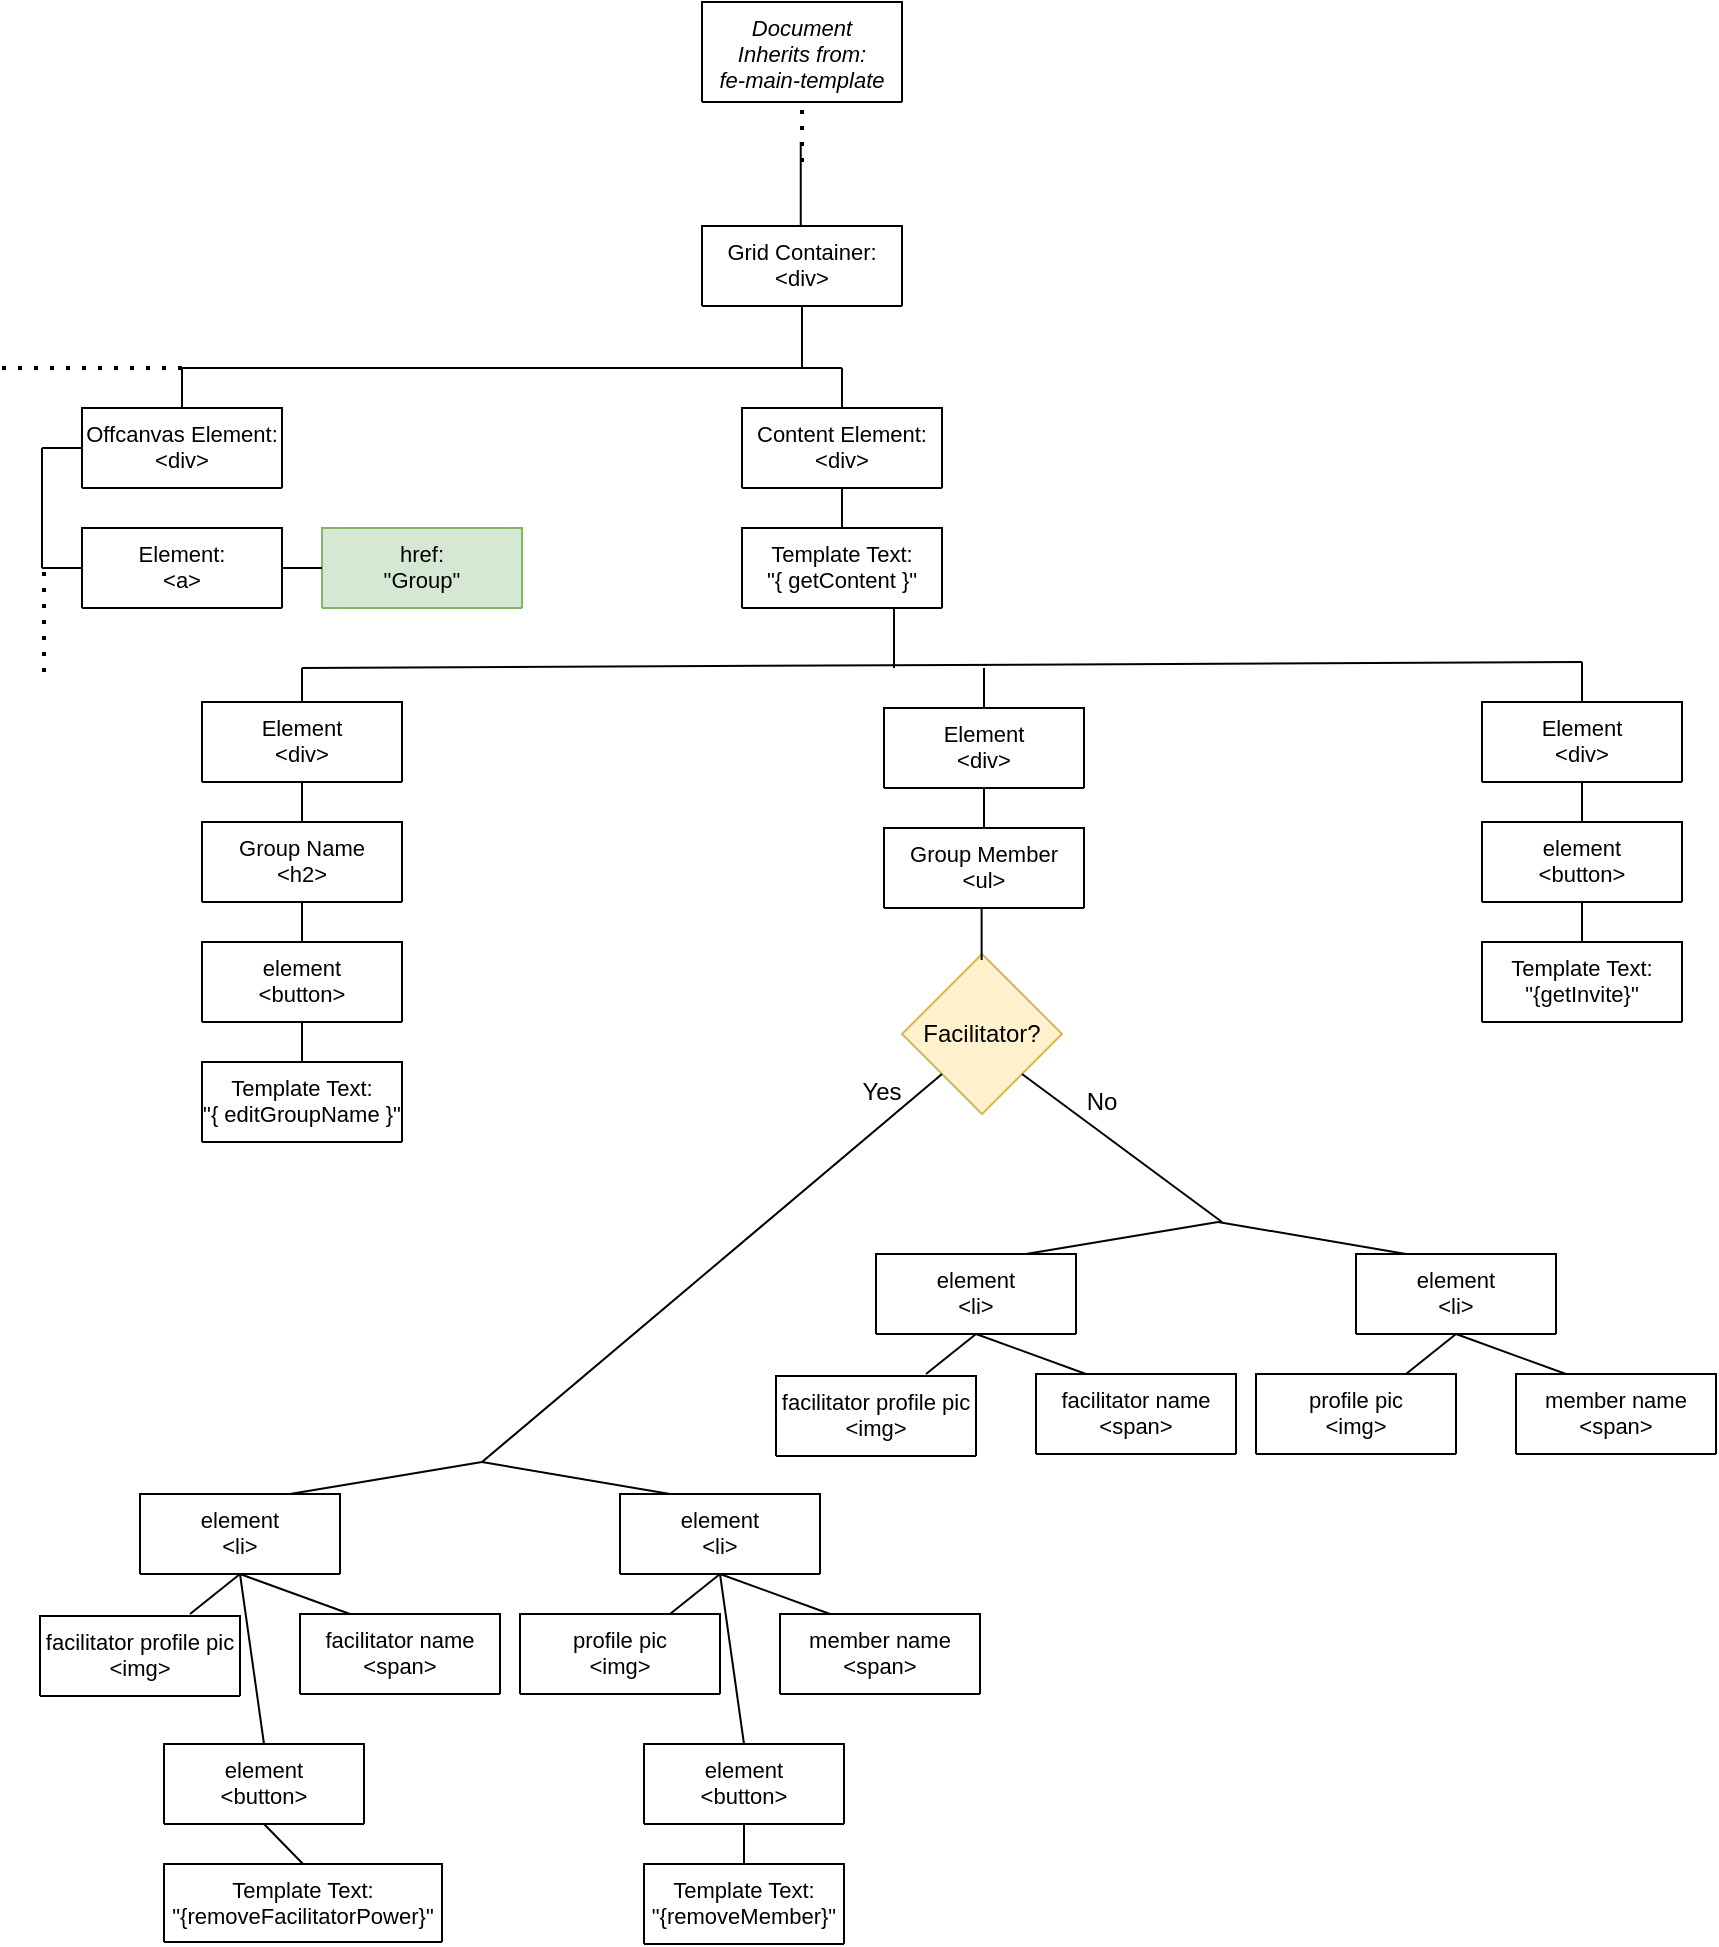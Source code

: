 <mxfile version="23.1.1" type="github">
  <diagram name="Page-1" id="CcI5qfxgECZwyDfbKBaG">
    <mxGraphModel dx="1777" dy="641" grid="1" gridSize="10" guides="1" tooltips="1" connect="1" arrows="1" fold="1" page="1" pageScale="1" pageWidth="850" pageHeight="1100" math="0" shadow="0">
      <root>
        <mxCell id="0" />
        <mxCell id="1" parent="0" />
        <mxCell id="d4VZksIFXC954R5tcxus-1" value="Document&#xa;Inherits from:&#xa;fe-main-template&#xa;" style="swimlane;fontStyle=2;align=center;verticalAlign=top;childLayout=stackLayout;horizontal=1;startSize=50;horizontalStack=0;resizeParent=1;resizeLast=0;collapsible=1;marginBottom=0;rounded=0;shadow=0;strokeWidth=1;fontSize=11;" parent="1" vertex="1">
          <mxGeometry x="340" width="100" height="50" as="geometry">
            <mxRectangle x="360" y="20" width="160" height="26" as="alternateBounds" />
          </mxGeometry>
        </mxCell>
        <mxCell id="d4VZksIFXC954R5tcxus-2" value="" style="endArrow=none;dashed=1;html=1;dashPattern=1 3;strokeWidth=2;rounded=0;entryX=0.5;entryY=1;entryDx=0;entryDy=0;" parent="1" edge="1">
          <mxGeometry width="50" height="50" relative="1" as="geometry">
            <mxPoint x="390" y="80" as="sourcePoint" />
            <mxPoint x="390" y="50" as="targetPoint" />
            <Array as="points">
              <mxPoint x="390" y="80" />
            </Array>
          </mxGeometry>
        </mxCell>
        <mxCell id="d4VZksIFXC954R5tcxus-4" value="" style="endArrow=none;html=1;rounded=0;exitX=0.5;exitY=0;exitDx=0;exitDy=0;" parent="1" edge="1">
          <mxGeometry width="50" height="50" relative="1" as="geometry">
            <mxPoint x="389.38" y="112" as="sourcePoint" />
            <mxPoint x="389.38" y="70" as="targetPoint" />
          </mxGeometry>
        </mxCell>
        <mxCell id="d4VZksIFXC954R5tcxus-7" value="Offcanvas Element:&#xa;&lt;div&gt;&#xa;" style="swimlane;fontStyle=0;align=center;verticalAlign=top;childLayout=stackLayout;horizontal=1;startSize=50;horizontalStack=0;resizeParent=1;resizeLast=0;collapsible=1;marginBottom=0;rounded=0;shadow=0;strokeWidth=1;fontSize=11;" parent="1" vertex="1">
          <mxGeometry x="30" y="203" width="100" height="40" as="geometry">
            <mxRectangle x="130" y="380" width="160" height="26" as="alternateBounds" />
          </mxGeometry>
        </mxCell>
        <mxCell id="d4VZksIFXC954R5tcxus-8" value="Grid Container:&#xa;&lt;div&gt;&#xa;" style="swimlane;fontStyle=0;align=center;verticalAlign=top;childLayout=stackLayout;horizontal=1;startSize=50;horizontalStack=0;resizeParent=1;resizeLast=0;collapsible=1;marginBottom=0;rounded=0;shadow=0;strokeWidth=1;fontSize=11;" parent="1" vertex="1">
          <mxGeometry x="340" y="112" width="100" height="40" as="geometry">
            <mxRectangle x="130" y="380" width="160" height="26" as="alternateBounds" />
          </mxGeometry>
        </mxCell>
        <mxCell id="d4VZksIFXC954R5tcxus-9" value="Element:&#xa;&lt;a&gt;&#xa;" style="swimlane;fontStyle=0;align=center;verticalAlign=top;childLayout=stackLayout;horizontal=1;startSize=50;horizontalStack=0;resizeParent=1;resizeLast=0;collapsible=1;marginBottom=0;rounded=0;shadow=0;strokeWidth=1;fontSize=11;" parent="1" vertex="1">
          <mxGeometry x="30" y="263" width="100" height="40" as="geometry">
            <mxRectangle x="130" y="380" width="160" height="26" as="alternateBounds" />
          </mxGeometry>
        </mxCell>
        <mxCell id="d4VZksIFXC954R5tcxus-10" value="" style="endArrow=none;html=1;rounded=0;entryX=0.5;entryY=1;entryDx=0;entryDy=0;" parent="1" target="d4VZksIFXC954R5tcxus-8" edge="1">
          <mxGeometry width="50" height="50" relative="1" as="geometry">
            <mxPoint x="390" y="183" as="sourcePoint" />
            <mxPoint x="410" y="253" as="targetPoint" />
          </mxGeometry>
        </mxCell>
        <mxCell id="d4VZksIFXC954R5tcxus-11" value="" style="endArrow=none;html=1;rounded=0;exitX=0.5;exitY=0;exitDx=0;exitDy=0;" parent="1" source="d4VZksIFXC954R5tcxus-7" edge="1">
          <mxGeometry width="50" height="50" relative="1" as="geometry">
            <mxPoint x="150" y="303" as="sourcePoint" />
            <mxPoint x="80" y="183" as="targetPoint" />
          </mxGeometry>
        </mxCell>
        <mxCell id="d4VZksIFXC954R5tcxus-12" value="" style="endArrow=none;html=1;rounded=0;entryX=0;entryY=0.5;entryDx=0;entryDy=0;" parent="1" target="d4VZksIFXC954R5tcxus-7" edge="1">
          <mxGeometry width="50" height="50" relative="1" as="geometry">
            <mxPoint x="10" y="223" as="sourcePoint" />
            <mxPoint x="200" y="253" as="targetPoint" />
          </mxGeometry>
        </mxCell>
        <mxCell id="d4VZksIFXC954R5tcxus-13" value="" style="endArrow=none;html=1;rounded=0;entryX=0;entryY=0.5;entryDx=0;entryDy=0;" parent="1" target="d4VZksIFXC954R5tcxus-9" edge="1">
          <mxGeometry width="50" height="50" relative="1" as="geometry">
            <mxPoint x="10" y="283" as="sourcePoint" />
            <mxPoint x="200" y="253" as="targetPoint" />
          </mxGeometry>
        </mxCell>
        <mxCell id="d4VZksIFXC954R5tcxus-14" value="href:&#xa;&quot;Group&quot;&#xa;" style="swimlane;fontStyle=0;align=center;verticalAlign=top;childLayout=stackLayout;horizontal=1;startSize=50;horizontalStack=0;resizeParent=1;resizeLast=0;collapsible=1;marginBottom=0;rounded=0;shadow=0;strokeWidth=1;fontSize=11;fillColor=#d5e8d4;strokeColor=#82b366;" parent="1" vertex="1">
          <mxGeometry x="150" y="263" width="100" height="40" as="geometry">
            <mxRectangle x="130" y="380" width="160" height="26" as="alternateBounds" />
          </mxGeometry>
        </mxCell>
        <mxCell id="d4VZksIFXC954R5tcxus-15" value="" style="endArrow=none;html=1;rounded=0;entryX=0;entryY=0.5;entryDx=0;entryDy=0;exitX=1;exitY=0.5;exitDx=0;exitDy=0;" parent="1" source="d4VZksIFXC954R5tcxus-9" target="d4VZksIFXC954R5tcxus-14" edge="1">
          <mxGeometry width="50" height="50" relative="1" as="geometry">
            <mxPoint x="150" y="303" as="sourcePoint" />
            <mxPoint x="200" y="253" as="targetPoint" />
          </mxGeometry>
        </mxCell>
        <mxCell id="d4VZksIFXC954R5tcxus-16" value="Content Element:&#xa;&lt;div&gt;&#xa;" style="swimlane;fontStyle=0;align=center;verticalAlign=top;childLayout=stackLayout;horizontal=1;startSize=50;horizontalStack=0;resizeParent=1;resizeLast=0;collapsible=1;marginBottom=0;rounded=0;shadow=0;strokeWidth=1;fontSize=11;" parent="1" vertex="1">
          <mxGeometry x="360" y="203" width="100" height="40" as="geometry">
            <mxRectangle x="130" y="380" width="160" height="26" as="alternateBounds" />
          </mxGeometry>
        </mxCell>
        <mxCell id="d4VZksIFXC954R5tcxus-17" value="" style="endArrow=none;html=1;rounded=0;exitX=0.5;exitY=0;exitDx=0;exitDy=0;" parent="1" source="d4VZksIFXC954R5tcxus-16" edge="1">
          <mxGeometry width="50" height="50" relative="1" as="geometry">
            <mxPoint x="200" y="303" as="sourcePoint" />
            <mxPoint x="410" y="183" as="targetPoint" />
          </mxGeometry>
        </mxCell>
        <mxCell id="d4VZksIFXC954R5tcxus-18" value="Template Text:&#xa;&quot;{ getContent }&quot;&#xa;" style="swimlane;fontStyle=0;align=center;verticalAlign=top;childLayout=stackLayout;horizontal=1;startSize=50;horizontalStack=0;resizeParent=1;resizeLast=0;collapsible=1;marginBottom=0;rounded=0;shadow=0;strokeWidth=1;fontSize=11;" parent="1" vertex="1">
          <mxGeometry x="360" y="263" width="100" height="40" as="geometry">
            <mxRectangle x="130" y="380" width="160" height="26" as="alternateBounds" />
          </mxGeometry>
        </mxCell>
        <mxCell id="d4VZksIFXC954R5tcxus-19" value="" style="endArrow=none;html=1;rounded=0;entryX=0.5;entryY=1;entryDx=0;entryDy=0;exitX=0.5;exitY=0;exitDx=0;exitDy=0;" parent="1" source="d4VZksIFXC954R5tcxus-18" target="d4VZksIFXC954R5tcxus-16" edge="1">
          <mxGeometry width="50" height="50" relative="1" as="geometry">
            <mxPoint x="200" y="303" as="sourcePoint" />
            <mxPoint x="250" y="253" as="targetPoint" />
          </mxGeometry>
        </mxCell>
        <mxCell id="d4VZksIFXC954R5tcxus-20" value="" style="endArrow=none;html=1;rounded=0;" parent="1" edge="1">
          <mxGeometry width="50" height="50" relative="1" as="geometry">
            <mxPoint x="80" y="183" as="sourcePoint" />
            <mxPoint x="410" y="183" as="targetPoint" />
          </mxGeometry>
        </mxCell>
        <mxCell id="d4VZksIFXC954R5tcxus-21" value="" style="endArrow=none;html=1;rounded=0;" parent="1" edge="1">
          <mxGeometry width="50" height="50" relative="1" as="geometry">
            <mxPoint x="10" y="283" as="sourcePoint" />
            <mxPoint x="10" y="223" as="targetPoint" />
          </mxGeometry>
        </mxCell>
        <mxCell id="d4VZksIFXC954R5tcxus-22" value="" style="endArrow=none;dashed=1;html=1;dashPattern=1 3;strokeWidth=2;rounded=0;" parent="1" edge="1">
          <mxGeometry width="50" height="50" relative="1" as="geometry">
            <mxPoint x="-10" y="183" as="sourcePoint" />
            <mxPoint x="80" y="183" as="targetPoint" />
          </mxGeometry>
        </mxCell>
        <mxCell id="d4VZksIFXC954R5tcxus-24" value="" style="endArrow=none;html=1;rounded=0;entryX=0.5;entryY=1;entryDx=0;entryDy=0;" parent="1" edge="1">
          <mxGeometry width="50" height="50" relative="1" as="geometry">
            <mxPoint x="436" y="333" as="sourcePoint" />
            <mxPoint x="436" y="303" as="targetPoint" />
          </mxGeometry>
        </mxCell>
        <mxCell id="d4VZksIFXC954R5tcxus-25" value="" style="endArrow=none;html=1;rounded=0;" parent="1" edge="1">
          <mxGeometry width="50" height="50" relative="1" as="geometry">
            <mxPoint x="140" y="333" as="sourcePoint" />
            <mxPoint x="780" y="330" as="targetPoint" />
          </mxGeometry>
        </mxCell>
        <mxCell id="d4VZksIFXC954R5tcxus-26" value="" style="endArrow=none;html=1;rounded=0;exitX=0.5;exitY=0;exitDx=0;exitDy=0;" parent="1" edge="1">
          <mxGeometry width="50" height="50" relative="1" as="geometry">
            <mxPoint x="481" y="353" as="sourcePoint" />
            <mxPoint x="481" y="333" as="targetPoint" />
          </mxGeometry>
        </mxCell>
        <mxCell id="d4VZksIFXC954R5tcxus-27" value="" style="endArrow=none;html=1;rounded=0;entryX=0.5;entryY=0;entryDx=0;entryDy=0;" parent="1" edge="1">
          <mxGeometry width="50" height="50" relative="1" as="geometry">
            <mxPoint x="140" y="333" as="sourcePoint" />
            <mxPoint x="140" y="353" as="targetPoint" />
          </mxGeometry>
        </mxCell>
        <mxCell id="d4VZksIFXC954R5tcxus-29" value="" style="endArrow=none;dashed=1;html=1;dashPattern=1 3;strokeWidth=2;rounded=0;" parent="1" edge="1">
          <mxGeometry width="50" height="50" relative="1" as="geometry">
            <mxPoint x="11" y="335" as="sourcePoint" />
            <mxPoint x="11" y="284" as="targetPoint" />
          </mxGeometry>
        </mxCell>
        <mxCell id="d4VZksIFXC954R5tcxus-30" value="Element&#xa;&lt;div&gt;&#xa;" style="swimlane;fontStyle=0;align=center;verticalAlign=top;childLayout=stackLayout;horizontal=1;startSize=50;horizontalStack=0;resizeParent=1;resizeLast=0;collapsible=1;marginBottom=0;rounded=0;shadow=0;strokeWidth=1;fontSize=11;" parent="1" vertex="1">
          <mxGeometry x="90" y="350" width="100" height="40" as="geometry">
            <mxRectangle x="130" y="380" width="160" height="26" as="alternateBounds" />
          </mxGeometry>
        </mxCell>
        <mxCell id="d4VZksIFXC954R5tcxus-31" value="Group Name&#xa;&lt;h2&gt;" style="swimlane;fontStyle=0;align=center;verticalAlign=top;childLayout=stackLayout;horizontal=1;startSize=50;horizontalStack=0;resizeParent=1;resizeLast=0;collapsible=1;marginBottom=0;rounded=0;shadow=0;strokeWidth=1;fontSize=11;" parent="1" vertex="1">
          <mxGeometry x="90" y="410" width="100" height="40" as="geometry">
            <mxRectangle x="130" y="380" width="160" height="26" as="alternateBounds" />
          </mxGeometry>
        </mxCell>
        <mxCell id="d4VZksIFXC954R5tcxus-32" value="" style="endArrow=none;html=1;rounded=0;entryX=0.5;entryY=1;entryDx=0;entryDy=0;exitX=0.5;exitY=0;exitDx=0;exitDy=0;" parent="1" source="d4VZksIFXC954R5tcxus-31" target="d4VZksIFXC954R5tcxus-30" edge="1">
          <mxGeometry width="50" height="50" relative="1" as="geometry">
            <mxPoint x="-50" y="390" as="sourcePoint" />
            <mxPoint y="340" as="targetPoint" />
          </mxGeometry>
        </mxCell>
        <mxCell id="d4VZksIFXC954R5tcxus-33" value="element&#xa;&lt;button&gt;" style="swimlane;fontStyle=0;align=center;verticalAlign=top;childLayout=stackLayout;horizontal=1;startSize=50;horizontalStack=0;resizeParent=1;resizeLast=0;collapsible=1;marginBottom=0;rounded=0;shadow=0;strokeWidth=1;fontSize=11;" parent="1" vertex="1">
          <mxGeometry x="90" y="470" width="100" height="40" as="geometry">
            <mxRectangle x="130" y="380" width="160" height="26" as="alternateBounds" />
          </mxGeometry>
        </mxCell>
        <mxCell id="d4VZksIFXC954R5tcxus-34" value="" style="endArrow=none;html=1;rounded=0;entryX=0.5;entryY=1;entryDx=0;entryDy=0;exitX=0.5;exitY=0;exitDx=0;exitDy=0;" parent="1" source="d4VZksIFXC954R5tcxus-33" target="d4VZksIFXC954R5tcxus-31" edge="1">
          <mxGeometry width="50" height="50" relative="1" as="geometry">
            <mxPoint y="390" as="sourcePoint" />
            <mxPoint x="50" y="340" as="targetPoint" />
          </mxGeometry>
        </mxCell>
        <mxCell id="d4VZksIFXC954R5tcxus-36" value="Template Text:&#xa;&quot;{ editGroupName }&quot;&#xa;" style="swimlane;fontStyle=0;align=center;verticalAlign=top;childLayout=stackLayout;horizontal=1;startSize=50;horizontalStack=0;resizeParent=1;resizeLast=0;collapsible=1;marginBottom=0;rounded=0;shadow=0;strokeWidth=1;fontSize=11;" parent="1" vertex="1">
          <mxGeometry x="90" y="530" width="100" height="40" as="geometry">
            <mxRectangle x="130" y="380" width="160" height="26" as="alternateBounds" />
          </mxGeometry>
        </mxCell>
        <mxCell id="d4VZksIFXC954R5tcxus-37" value="" style="endArrow=none;html=1;rounded=0;entryX=0.5;entryY=1;entryDx=0;entryDy=0;exitX=0.5;exitY=0;exitDx=0;exitDy=0;" parent="1" source="d4VZksIFXC954R5tcxus-36" edge="1">
          <mxGeometry width="50" height="50" relative="1" as="geometry">
            <mxPoint y="450" as="sourcePoint" />
            <mxPoint x="140" y="510" as="targetPoint" />
          </mxGeometry>
        </mxCell>
        <mxCell id="d4VZksIFXC954R5tcxus-38" value="Element&#xa;&lt;div&gt;&#xa;" style="swimlane;fontStyle=0;align=center;verticalAlign=top;childLayout=stackLayout;horizontal=1;startSize=50;horizontalStack=0;resizeParent=1;resizeLast=0;collapsible=1;marginBottom=0;rounded=0;shadow=0;strokeWidth=1;fontSize=11;" parent="1" vertex="1">
          <mxGeometry x="431" y="353" width="100" height="40" as="geometry">
            <mxRectangle x="130" y="380" width="160" height="26" as="alternateBounds" />
          </mxGeometry>
        </mxCell>
        <mxCell id="d4VZksIFXC954R5tcxus-39" value="Group Member&#xa;&lt;ul&gt;" style="swimlane;fontStyle=0;align=center;verticalAlign=top;childLayout=stackLayout;horizontal=1;startSize=50;horizontalStack=0;resizeParent=1;resizeLast=0;collapsible=1;marginBottom=0;rounded=0;shadow=0;strokeWidth=1;fontSize=11;" parent="1" vertex="1">
          <mxGeometry x="431" y="413" width="100" height="40" as="geometry">
            <mxRectangle x="130" y="380" width="160" height="26" as="alternateBounds" />
          </mxGeometry>
        </mxCell>
        <mxCell id="d4VZksIFXC954R5tcxus-40" value="" style="endArrow=none;html=1;rounded=0;entryX=0.5;entryY=1;entryDx=0;entryDy=0;exitX=0.5;exitY=0;exitDx=0;exitDy=0;" parent="1" source="d4VZksIFXC954R5tcxus-39" target="d4VZksIFXC954R5tcxus-38" edge="1">
          <mxGeometry width="50" height="50" relative="1" as="geometry">
            <mxPoint x="291" y="393" as="sourcePoint" />
            <mxPoint x="341" y="343" as="targetPoint" />
          </mxGeometry>
        </mxCell>
        <mxCell id="d4VZksIFXC954R5tcxus-41" value="element&#xa;&lt;li&gt;" style="swimlane;fontStyle=0;align=center;verticalAlign=top;childLayout=stackLayout;horizontal=1;startSize=50;horizontalStack=0;resizeParent=1;resizeLast=0;collapsible=1;marginBottom=0;rounded=0;shadow=0;strokeWidth=1;fontSize=11;" parent="1" vertex="1">
          <mxGeometry x="667" y="626" width="100" height="40" as="geometry">
            <mxRectangle x="130" y="380" width="160" height="26" as="alternateBounds" />
          </mxGeometry>
        </mxCell>
        <mxCell id="d4VZksIFXC954R5tcxus-42" value="" style="endArrow=none;html=1;rounded=0;entryX=0.5;entryY=1;entryDx=0;entryDy=0;exitX=0.25;exitY=0;exitDx=0;exitDy=0;" parent="1" source="d4VZksIFXC954R5tcxus-41" edge="1">
          <mxGeometry width="50" height="50" relative="1" as="geometry">
            <mxPoint x="488" y="550" as="sourcePoint" />
            <mxPoint x="598" y="610" as="targetPoint" />
          </mxGeometry>
        </mxCell>
        <mxCell id="d4VZksIFXC954R5tcxus-43" value="member name&#xa;&lt;span&gt;" style="swimlane;fontStyle=0;align=center;verticalAlign=top;childLayout=stackLayout;horizontal=1;startSize=50;horizontalStack=0;resizeParent=1;resizeLast=0;collapsible=1;marginBottom=0;rounded=0;shadow=0;strokeWidth=1;fontSize=11;" parent="1" vertex="1">
          <mxGeometry x="747" y="686" width="100" height="40" as="geometry">
            <mxRectangle x="130" y="380" width="160" height="26" as="alternateBounds" />
          </mxGeometry>
        </mxCell>
        <mxCell id="d4VZksIFXC954R5tcxus-44" value="" style="endArrow=none;html=1;rounded=0;entryX=0.5;entryY=1;entryDx=0;entryDy=0;exitX=0.25;exitY=0;exitDx=0;exitDy=0;" parent="1" source="d4VZksIFXC954R5tcxus-43" target="d4VZksIFXC954R5tcxus-41" edge="1">
          <mxGeometry width="50" height="50" relative="1" as="geometry">
            <mxPoint x="488" y="609" as="sourcePoint" />
            <mxPoint x="628" y="669" as="targetPoint" />
          </mxGeometry>
        </mxCell>
        <mxCell id="d4VZksIFXC954R5tcxus-45" value="profile pic&#xa;&lt;img&gt;" style="swimlane;fontStyle=0;align=center;verticalAlign=top;childLayout=stackLayout;horizontal=1;startSize=50;horizontalStack=0;resizeParent=1;resizeLast=0;collapsible=1;marginBottom=0;rounded=0;shadow=0;strokeWidth=1;fontSize=11;" parent="1" vertex="1">
          <mxGeometry x="617" y="686" width="100" height="40" as="geometry">
            <mxRectangle x="130" y="380" width="160" height="26" as="alternateBounds" />
          </mxGeometry>
        </mxCell>
        <mxCell id="d4VZksIFXC954R5tcxus-46" value="" style="endArrow=none;html=1;rounded=0;entryX=0.5;entryY=1;entryDx=0;entryDy=0;exitX=0.75;exitY=0;exitDx=0;exitDy=0;" parent="1" source="d4VZksIFXC954R5tcxus-45" target="d4VZksIFXC954R5tcxus-41" edge="1">
          <mxGeometry width="50" height="50" relative="1" as="geometry">
            <mxPoint x="599" y="683" as="sourcePoint" />
            <mxPoint x="535" y="666" as="targetPoint" />
          </mxGeometry>
        </mxCell>
        <mxCell id="d4VZksIFXC954R5tcxus-47" value="element&#xa;&lt;li&gt;" style="swimlane;fontStyle=0;align=center;verticalAlign=top;childLayout=stackLayout;horizontal=1;startSize=50;horizontalStack=0;resizeParent=1;resizeLast=0;collapsible=1;marginBottom=0;rounded=0;shadow=0;strokeWidth=1;fontSize=11;" parent="1" vertex="1">
          <mxGeometry x="427" y="626" width="100" height="40" as="geometry">
            <mxRectangle x="130" y="380" width="160" height="26" as="alternateBounds" />
          </mxGeometry>
        </mxCell>
        <mxCell id="d4VZksIFXC954R5tcxus-48" value="facilitator name&#xa;&lt;span&gt;" style="swimlane;fontStyle=0;align=center;verticalAlign=top;childLayout=stackLayout;horizontal=1;startSize=50;horizontalStack=0;resizeParent=1;resizeLast=0;collapsible=1;marginBottom=0;rounded=0;shadow=0;strokeWidth=1;fontSize=11;" parent="1" vertex="1">
          <mxGeometry x="507" y="686" width="100" height="40" as="geometry">
            <mxRectangle x="130" y="380" width="160" height="26" as="alternateBounds" />
          </mxGeometry>
        </mxCell>
        <mxCell id="d4VZksIFXC954R5tcxus-49" value="" style="endArrow=none;html=1;rounded=0;entryX=0.5;entryY=1;entryDx=0;entryDy=0;exitX=0.25;exitY=0;exitDx=0;exitDy=0;" parent="1" source="d4VZksIFXC954R5tcxus-48" target="d4VZksIFXC954R5tcxus-47" edge="1">
          <mxGeometry width="50" height="50" relative="1" as="geometry">
            <mxPoint x="248" y="609" as="sourcePoint" />
            <mxPoint x="388" y="669" as="targetPoint" />
          </mxGeometry>
        </mxCell>
        <mxCell id="d4VZksIFXC954R5tcxus-50" value="facilitator profile pic&#xa;&lt;img&gt;" style="swimlane;fontStyle=0;align=center;verticalAlign=top;childLayout=stackLayout;horizontal=1;startSize=50;horizontalStack=0;resizeParent=1;resizeLast=0;collapsible=1;marginBottom=0;rounded=0;shadow=0;strokeWidth=1;fontSize=11;" parent="1" vertex="1">
          <mxGeometry x="377" y="687" width="100" height="40" as="geometry">
            <mxRectangle x="130" y="380" width="160" height="26" as="alternateBounds" />
          </mxGeometry>
        </mxCell>
        <mxCell id="d4VZksIFXC954R5tcxus-51" value="" style="endArrow=none;html=1;rounded=0;entryX=0.5;entryY=1;entryDx=0;entryDy=0;exitX=0.75;exitY=0;exitDx=0;exitDy=0;" parent="1" target="d4VZksIFXC954R5tcxus-47" edge="1">
          <mxGeometry width="50" height="50" relative="1" as="geometry">
            <mxPoint x="452" y="686" as="sourcePoint" />
            <mxPoint x="295" y="666" as="targetPoint" />
          </mxGeometry>
        </mxCell>
        <mxCell id="d4VZksIFXC954R5tcxus-52" value="" style="endArrow=none;html=1;rounded=0;entryX=0.5;entryY=1;entryDx=0;entryDy=0;exitX=0.75;exitY=0;exitDx=0;exitDy=0;" parent="1" source="d4VZksIFXC954R5tcxus-47" edge="1">
          <mxGeometry width="50" height="50" relative="1" as="geometry">
            <mxPoint x="509" y="610" as="sourcePoint" />
            <mxPoint x="598" y="610" as="targetPoint" />
          </mxGeometry>
        </mxCell>
        <mxCell id="d4VZksIFXC954R5tcxus-53" value="Element&#xa;&lt;div&gt;" style="swimlane;fontStyle=0;align=center;verticalAlign=top;childLayout=stackLayout;horizontal=1;startSize=50;horizontalStack=0;resizeParent=1;resizeLast=0;collapsible=1;marginBottom=0;rounded=0;shadow=0;strokeWidth=1;fontSize=11;" parent="1" vertex="1">
          <mxGeometry x="730" y="350" width="100" height="40" as="geometry">
            <mxRectangle x="130" y="380" width="160" height="26" as="alternateBounds" />
          </mxGeometry>
        </mxCell>
        <mxCell id="d4VZksIFXC954R5tcxus-54" value="" style="endArrow=none;html=1;rounded=0;entryX=0.5;entryY=1;entryDx=0;entryDy=0;exitX=0.5;exitY=0;exitDx=0;exitDy=0;" parent="1" source="d4VZksIFXC954R5tcxus-53" edge="1">
          <mxGeometry width="50" height="50" relative="1" as="geometry">
            <mxPoint x="590" y="330" as="sourcePoint" />
            <mxPoint x="780" y="330" as="targetPoint" />
          </mxGeometry>
        </mxCell>
        <mxCell id="d4VZksIFXC954R5tcxus-55" value="element&#xa;&lt;button&gt;" style="swimlane;fontStyle=0;align=center;verticalAlign=top;childLayout=stackLayout;horizontal=1;startSize=50;horizontalStack=0;resizeParent=1;resizeLast=0;collapsible=1;marginBottom=0;rounded=0;shadow=0;strokeWidth=1;fontSize=11;" parent="1" vertex="1">
          <mxGeometry x="730" y="410" width="100" height="40" as="geometry">
            <mxRectangle x="130" y="380" width="160" height="26" as="alternateBounds" />
          </mxGeometry>
        </mxCell>
        <mxCell id="d4VZksIFXC954R5tcxus-56" value="" style="endArrow=none;html=1;rounded=0;entryX=0.5;entryY=1;entryDx=0;entryDy=0;exitX=0.5;exitY=0;exitDx=0;exitDy=0;" parent="1" source="d4VZksIFXC954R5tcxus-55" target="d4VZksIFXC954R5tcxus-53" edge="1">
          <mxGeometry width="50" height="50" relative="1" as="geometry">
            <mxPoint x="640" y="330" as="sourcePoint" />
            <mxPoint x="690" y="280" as="targetPoint" />
          </mxGeometry>
        </mxCell>
        <mxCell id="d4VZksIFXC954R5tcxus-57" value="Template Text:&#xa;&quot;{getInvite}&quot;&#xa;" style="swimlane;fontStyle=0;align=center;verticalAlign=top;childLayout=stackLayout;horizontal=1;startSize=50;horizontalStack=0;resizeParent=1;resizeLast=0;collapsible=1;marginBottom=0;rounded=0;shadow=0;strokeWidth=1;fontSize=11;" parent="1" vertex="1">
          <mxGeometry x="730" y="470" width="100" height="40" as="geometry">
            <mxRectangle x="130" y="380" width="160" height="26" as="alternateBounds" />
          </mxGeometry>
        </mxCell>
        <mxCell id="d4VZksIFXC954R5tcxus-58" value="" style="endArrow=none;html=1;rounded=0;entryX=0.5;entryY=1;entryDx=0;entryDy=0;exitX=0.5;exitY=0;exitDx=0;exitDy=0;" parent="1" source="d4VZksIFXC954R5tcxus-57" edge="1">
          <mxGeometry width="50" height="50" relative="1" as="geometry">
            <mxPoint x="640" y="390" as="sourcePoint" />
            <mxPoint x="780" y="450" as="targetPoint" />
          </mxGeometry>
        </mxCell>
        <mxCell id="zfcVGdQXBPkDeJDofnWq-1" value="Facilitator?" style="rhombus;whiteSpace=wrap;html=1;fillColor=#fff2cc;strokeColor=#d6b656;" vertex="1" parent="1">
          <mxGeometry x="440" y="476" width="80" height="80" as="geometry" />
        </mxCell>
        <mxCell id="zfcVGdQXBPkDeJDofnWq-2" value="" style="endArrow=none;html=1;rounded=0;exitX=0.5;exitY=0;exitDx=0;exitDy=0;" edge="1" parent="1">
          <mxGeometry width="50" height="50" relative="1" as="geometry">
            <mxPoint x="479.81" y="479" as="sourcePoint" />
            <mxPoint x="479.81" y="453" as="targetPoint" />
          </mxGeometry>
        </mxCell>
        <mxCell id="zfcVGdQXBPkDeJDofnWq-3" value="" style="endArrow=none;html=1;rounded=0;entryX=0;entryY=1;entryDx=0;entryDy=0;" edge="1" parent="1" target="zfcVGdQXBPkDeJDofnWq-1">
          <mxGeometry width="50" height="50" relative="1" as="geometry">
            <mxPoint x="230" y="730" as="sourcePoint" />
            <mxPoint x="280" y="506" as="targetPoint" />
          </mxGeometry>
        </mxCell>
        <mxCell id="zfcVGdQXBPkDeJDofnWq-4" value="" style="endArrow=none;html=1;rounded=0;entryX=1;entryY=1;entryDx=0;entryDy=0;" edge="1" parent="1" target="zfcVGdQXBPkDeJDofnWq-1">
          <mxGeometry width="50" height="50" relative="1" as="geometry">
            <mxPoint x="600" y="610" as="sourcePoint" />
            <mxPoint x="280" y="366" as="targetPoint" />
          </mxGeometry>
        </mxCell>
        <mxCell id="zfcVGdQXBPkDeJDofnWq-5" value="Yes" style="text;html=1;strokeColor=none;fillColor=none;align=center;verticalAlign=middle;whiteSpace=wrap;rounded=0;" vertex="1" parent="1">
          <mxGeometry x="400" y="530" width="60" height="30" as="geometry" />
        </mxCell>
        <mxCell id="zfcVGdQXBPkDeJDofnWq-6" value="No" style="text;html=1;strokeColor=none;fillColor=none;align=center;verticalAlign=middle;whiteSpace=wrap;rounded=0;" vertex="1" parent="1">
          <mxGeometry x="510" y="535" width="60" height="30" as="geometry" />
        </mxCell>
        <mxCell id="zfcVGdQXBPkDeJDofnWq-8" value="element&#xa;&lt;li&gt;" style="swimlane;fontStyle=0;align=center;verticalAlign=top;childLayout=stackLayout;horizontal=1;startSize=50;horizontalStack=0;resizeParent=1;resizeLast=0;collapsible=1;marginBottom=0;rounded=0;shadow=0;strokeWidth=1;fontSize=11;" vertex="1" parent="1">
          <mxGeometry x="299" y="746" width="100" height="40" as="geometry">
            <mxRectangle x="130" y="380" width="160" height="26" as="alternateBounds" />
          </mxGeometry>
        </mxCell>
        <mxCell id="zfcVGdQXBPkDeJDofnWq-9" value="" style="endArrow=none;html=1;rounded=0;entryX=0.5;entryY=1;entryDx=0;entryDy=0;exitX=0.25;exitY=0;exitDx=0;exitDy=0;" edge="1" parent="1" source="zfcVGdQXBPkDeJDofnWq-8">
          <mxGeometry width="50" height="50" relative="1" as="geometry">
            <mxPoint x="120" y="670" as="sourcePoint" />
            <mxPoint x="230" y="730" as="targetPoint" />
          </mxGeometry>
        </mxCell>
        <mxCell id="zfcVGdQXBPkDeJDofnWq-10" value="member name&#xa;&lt;span&gt;" style="swimlane;fontStyle=0;align=center;verticalAlign=top;childLayout=stackLayout;horizontal=1;startSize=50;horizontalStack=0;resizeParent=1;resizeLast=0;collapsible=1;marginBottom=0;rounded=0;shadow=0;strokeWidth=1;fontSize=11;" vertex="1" parent="1">
          <mxGeometry x="379" y="806" width="100" height="40" as="geometry">
            <mxRectangle x="130" y="380" width="160" height="26" as="alternateBounds" />
          </mxGeometry>
        </mxCell>
        <mxCell id="zfcVGdQXBPkDeJDofnWq-11" value="" style="endArrow=none;html=1;rounded=0;entryX=0.5;entryY=1;entryDx=0;entryDy=0;exitX=0.25;exitY=0;exitDx=0;exitDy=0;" edge="1" parent="1" source="zfcVGdQXBPkDeJDofnWq-10" target="zfcVGdQXBPkDeJDofnWq-8">
          <mxGeometry width="50" height="50" relative="1" as="geometry">
            <mxPoint x="120" y="729" as="sourcePoint" />
            <mxPoint x="260" y="789" as="targetPoint" />
          </mxGeometry>
        </mxCell>
        <mxCell id="zfcVGdQXBPkDeJDofnWq-12" value="profile pic&#xa;&lt;img&gt;" style="swimlane;fontStyle=0;align=center;verticalAlign=top;childLayout=stackLayout;horizontal=1;startSize=50;horizontalStack=0;resizeParent=1;resizeLast=0;collapsible=1;marginBottom=0;rounded=0;shadow=0;strokeWidth=1;fontSize=11;" vertex="1" parent="1">
          <mxGeometry x="249" y="806" width="100" height="40" as="geometry">
            <mxRectangle x="130" y="380" width="160" height="26" as="alternateBounds" />
          </mxGeometry>
        </mxCell>
        <mxCell id="zfcVGdQXBPkDeJDofnWq-13" value="" style="endArrow=none;html=1;rounded=0;entryX=0.5;entryY=1;entryDx=0;entryDy=0;exitX=0.75;exitY=0;exitDx=0;exitDy=0;" edge="1" parent="1" source="zfcVGdQXBPkDeJDofnWq-12" target="zfcVGdQXBPkDeJDofnWq-8">
          <mxGeometry width="50" height="50" relative="1" as="geometry">
            <mxPoint x="231" y="803" as="sourcePoint" />
            <mxPoint x="167" y="786" as="targetPoint" />
          </mxGeometry>
        </mxCell>
        <mxCell id="zfcVGdQXBPkDeJDofnWq-14" value="element&#xa;&lt;li&gt;" style="swimlane;fontStyle=0;align=center;verticalAlign=top;childLayout=stackLayout;horizontal=1;startSize=50;horizontalStack=0;resizeParent=1;resizeLast=0;collapsible=1;marginBottom=0;rounded=0;shadow=0;strokeWidth=1;fontSize=11;" vertex="1" parent="1">
          <mxGeometry x="59" y="746" width="100" height="40" as="geometry">
            <mxRectangle x="130" y="380" width="160" height="26" as="alternateBounds" />
          </mxGeometry>
        </mxCell>
        <mxCell id="zfcVGdQXBPkDeJDofnWq-15" value="facilitator name&#xa;&lt;span&gt;" style="swimlane;fontStyle=0;align=center;verticalAlign=top;childLayout=stackLayout;horizontal=1;startSize=50;horizontalStack=0;resizeParent=1;resizeLast=0;collapsible=1;marginBottom=0;rounded=0;shadow=0;strokeWidth=1;fontSize=11;" vertex="1" parent="1">
          <mxGeometry x="139" y="806" width="100" height="40" as="geometry">
            <mxRectangle x="130" y="380" width="160" height="26" as="alternateBounds" />
          </mxGeometry>
        </mxCell>
        <mxCell id="zfcVGdQXBPkDeJDofnWq-16" value="" style="endArrow=none;html=1;rounded=0;entryX=0.5;entryY=1;entryDx=0;entryDy=0;exitX=0.25;exitY=0;exitDx=0;exitDy=0;" edge="1" parent="1" source="zfcVGdQXBPkDeJDofnWq-15" target="zfcVGdQXBPkDeJDofnWq-14">
          <mxGeometry width="50" height="50" relative="1" as="geometry">
            <mxPoint x="-120" y="729" as="sourcePoint" />
            <mxPoint x="20" y="789" as="targetPoint" />
          </mxGeometry>
        </mxCell>
        <mxCell id="zfcVGdQXBPkDeJDofnWq-17" value="facilitator profile pic&#xa;&lt;img&gt;" style="swimlane;fontStyle=0;align=center;verticalAlign=top;childLayout=stackLayout;horizontal=1;startSize=50;horizontalStack=0;resizeParent=1;resizeLast=0;collapsible=1;marginBottom=0;rounded=0;shadow=0;strokeWidth=1;fontSize=11;" vertex="1" parent="1">
          <mxGeometry x="9" y="807" width="100" height="40" as="geometry">
            <mxRectangle x="130" y="380" width="160" height="26" as="alternateBounds" />
          </mxGeometry>
        </mxCell>
        <mxCell id="zfcVGdQXBPkDeJDofnWq-18" value="" style="endArrow=none;html=1;rounded=0;entryX=0.5;entryY=1;entryDx=0;entryDy=0;exitX=0.75;exitY=0;exitDx=0;exitDy=0;" edge="1" parent="1" target="zfcVGdQXBPkDeJDofnWq-14">
          <mxGeometry width="50" height="50" relative="1" as="geometry">
            <mxPoint x="84" y="806" as="sourcePoint" />
            <mxPoint x="-73" y="786" as="targetPoint" />
          </mxGeometry>
        </mxCell>
        <mxCell id="zfcVGdQXBPkDeJDofnWq-19" value="" style="endArrow=none;html=1;rounded=0;entryX=0.5;entryY=1;entryDx=0;entryDy=0;exitX=0.75;exitY=0;exitDx=0;exitDy=0;" edge="1" parent="1" source="zfcVGdQXBPkDeJDofnWq-14">
          <mxGeometry width="50" height="50" relative="1" as="geometry">
            <mxPoint x="141" y="730" as="sourcePoint" />
            <mxPoint x="230" y="730" as="targetPoint" />
          </mxGeometry>
        </mxCell>
        <mxCell id="zfcVGdQXBPkDeJDofnWq-23" value="element&#xa;&lt;button&gt;" style="swimlane;fontStyle=0;align=center;verticalAlign=top;childLayout=stackLayout;horizontal=1;startSize=50;horizontalStack=0;resizeParent=1;resizeLast=0;collapsible=1;marginBottom=0;rounded=0;shadow=0;strokeWidth=1;fontSize=11;" vertex="1" parent="1">
          <mxGeometry x="311" y="871" width="100" height="40" as="geometry">
            <mxRectangle x="130" y="380" width="160" height="26" as="alternateBounds" />
          </mxGeometry>
        </mxCell>
        <mxCell id="zfcVGdQXBPkDeJDofnWq-24" value="Template Text:&#xa;&quot;{removeMember}&quot;&#xa;" style="swimlane;fontStyle=0;align=center;verticalAlign=top;childLayout=stackLayout;horizontal=1;startSize=50;horizontalStack=0;resizeParent=1;resizeLast=0;collapsible=1;marginBottom=0;rounded=0;shadow=0;strokeWidth=1;fontSize=11;" vertex="1" parent="1">
          <mxGeometry x="311" y="931" width="100" height="40" as="geometry">
            <mxRectangle x="130" y="380" width="160" height="26" as="alternateBounds" />
          </mxGeometry>
        </mxCell>
        <mxCell id="zfcVGdQXBPkDeJDofnWq-25" value="" style="endArrow=none;html=1;rounded=0;entryX=0.5;entryY=1;entryDx=0;entryDy=0;exitX=0.5;exitY=0;exitDx=0;exitDy=0;" edge="1" parent="1" source="zfcVGdQXBPkDeJDofnWq-24">
          <mxGeometry width="50" height="50" relative="1" as="geometry">
            <mxPoint x="221" y="851" as="sourcePoint" />
            <mxPoint x="361" y="911" as="targetPoint" />
          </mxGeometry>
        </mxCell>
        <mxCell id="zfcVGdQXBPkDeJDofnWq-26" value="" style="endArrow=none;html=1;rounded=0;exitX=0.5;exitY=0;exitDx=0;exitDy=0;entryX=0.5;entryY=1;entryDx=0;entryDy=0;" edge="1" parent="1" source="zfcVGdQXBPkDeJDofnWq-23" target="zfcVGdQXBPkDeJDofnWq-8">
          <mxGeometry width="50" height="50" relative="1" as="geometry">
            <mxPoint x="514" y="766" as="sourcePoint" />
            <mxPoint x="360" y="800" as="targetPoint" />
          </mxGeometry>
        </mxCell>
        <mxCell id="zfcVGdQXBPkDeJDofnWq-27" value="element&#xa;&lt;button&gt;" style="swimlane;fontStyle=0;align=center;verticalAlign=top;childLayout=stackLayout;horizontal=1;startSize=50;horizontalStack=0;resizeParent=1;resizeLast=0;collapsible=1;marginBottom=0;rounded=0;shadow=0;strokeWidth=1;fontSize=11;" vertex="1" parent="1">
          <mxGeometry x="71" y="871" width="100" height="40" as="geometry">
            <mxRectangle x="130" y="380" width="160" height="26" as="alternateBounds" />
          </mxGeometry>
        </mxCell>
        <mxCell id="zfcVGdQXBPkDeJDofnWq-28" value="Template Text:&#xa;&quot;{removeFacilitatorPower}&quot;&#xa;" style="swimlane;fontStyle=0;align=center;verticalAlign=top;childLayout=stackLayout;horizontal=1;startSize=50;horizontalStack=0;resizeParent=1;resizeLast=0;collapsible=1;marginBottom=0;rounded=0;shadow=0;strokeWidth=1;fontSize=11;" vertex="1" parent="1">
          <mxGeometry x="71" y="931" width="139" height="39" as="geometry">
            <mxRectangle x="130" y="380" width="160" height="26" as="alternateBounds" />
          </mxGeometry>
        </mxCell>
        <mxCell id="zfcVGdQXBPkDeJDofnWq-29" value="" style="endArrow=none;html=1;rounded=0;entryX=0.5;entryY=1;entryDx=0;entryDy=0;exitX=0.5;exitY=0;exitDx=0;exitDy=0;" edge="1" parent="1" source="zfcVGdQXBPkDeJDofnWq-28">
          <mxGeometry width="50" height="50" relative="1" as="geometry">
            <mxPoint x="-19" y="851" as="sourcePoint" />
            <mxPoint x="121" y="911" as="targetPoint" />
          </mxGeometry>
        </mxCell>
        <mxCell id="zfcVGdQXBPkDeJDofnWq-30" value="" style="endArrow=none;html=1;rounded=0;exitX=0.5;exitY=0;exitDx=0;exitDy=0;entryX=0.5;entryY=1;entryDx=0;entryDy=0;" edge="1" parent="1" source="zfcVGdQXBPkDeJDofnWq-27">
          <mxGeometry width="50" height="50" relative="1" as="geometry">
            <mxPoint x="274" y="766" as="sourcePoint" />
            <mxPoint x="109" y="786" as="targetPoint" />
          </mxGeometry>
        </mxCell>
      </root>
    </mxGraphModel>
  </diagram>
</mxfile>
